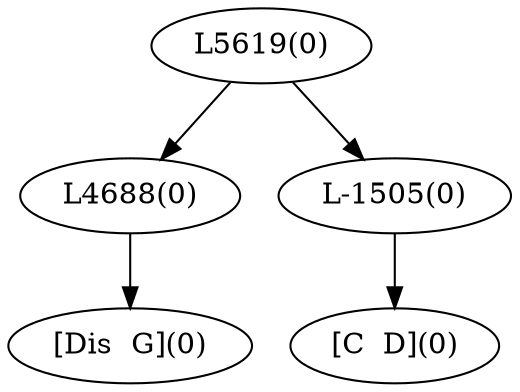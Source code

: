 digraph sample{
"L4688(0)"->"[Dis  G](0)"
"L-1505(0)"->"[C  D](0)"
"L5619(0)"->"L4688(0)"
"L5619(0)"->"L-1505(0)"
{rank = min; "L5619(0)"}
{rank = same; "L4688(0)"; "L-1505(0)";}
{rank = max; "[C  D](0)"; "[Dis  G](0)";}
}
